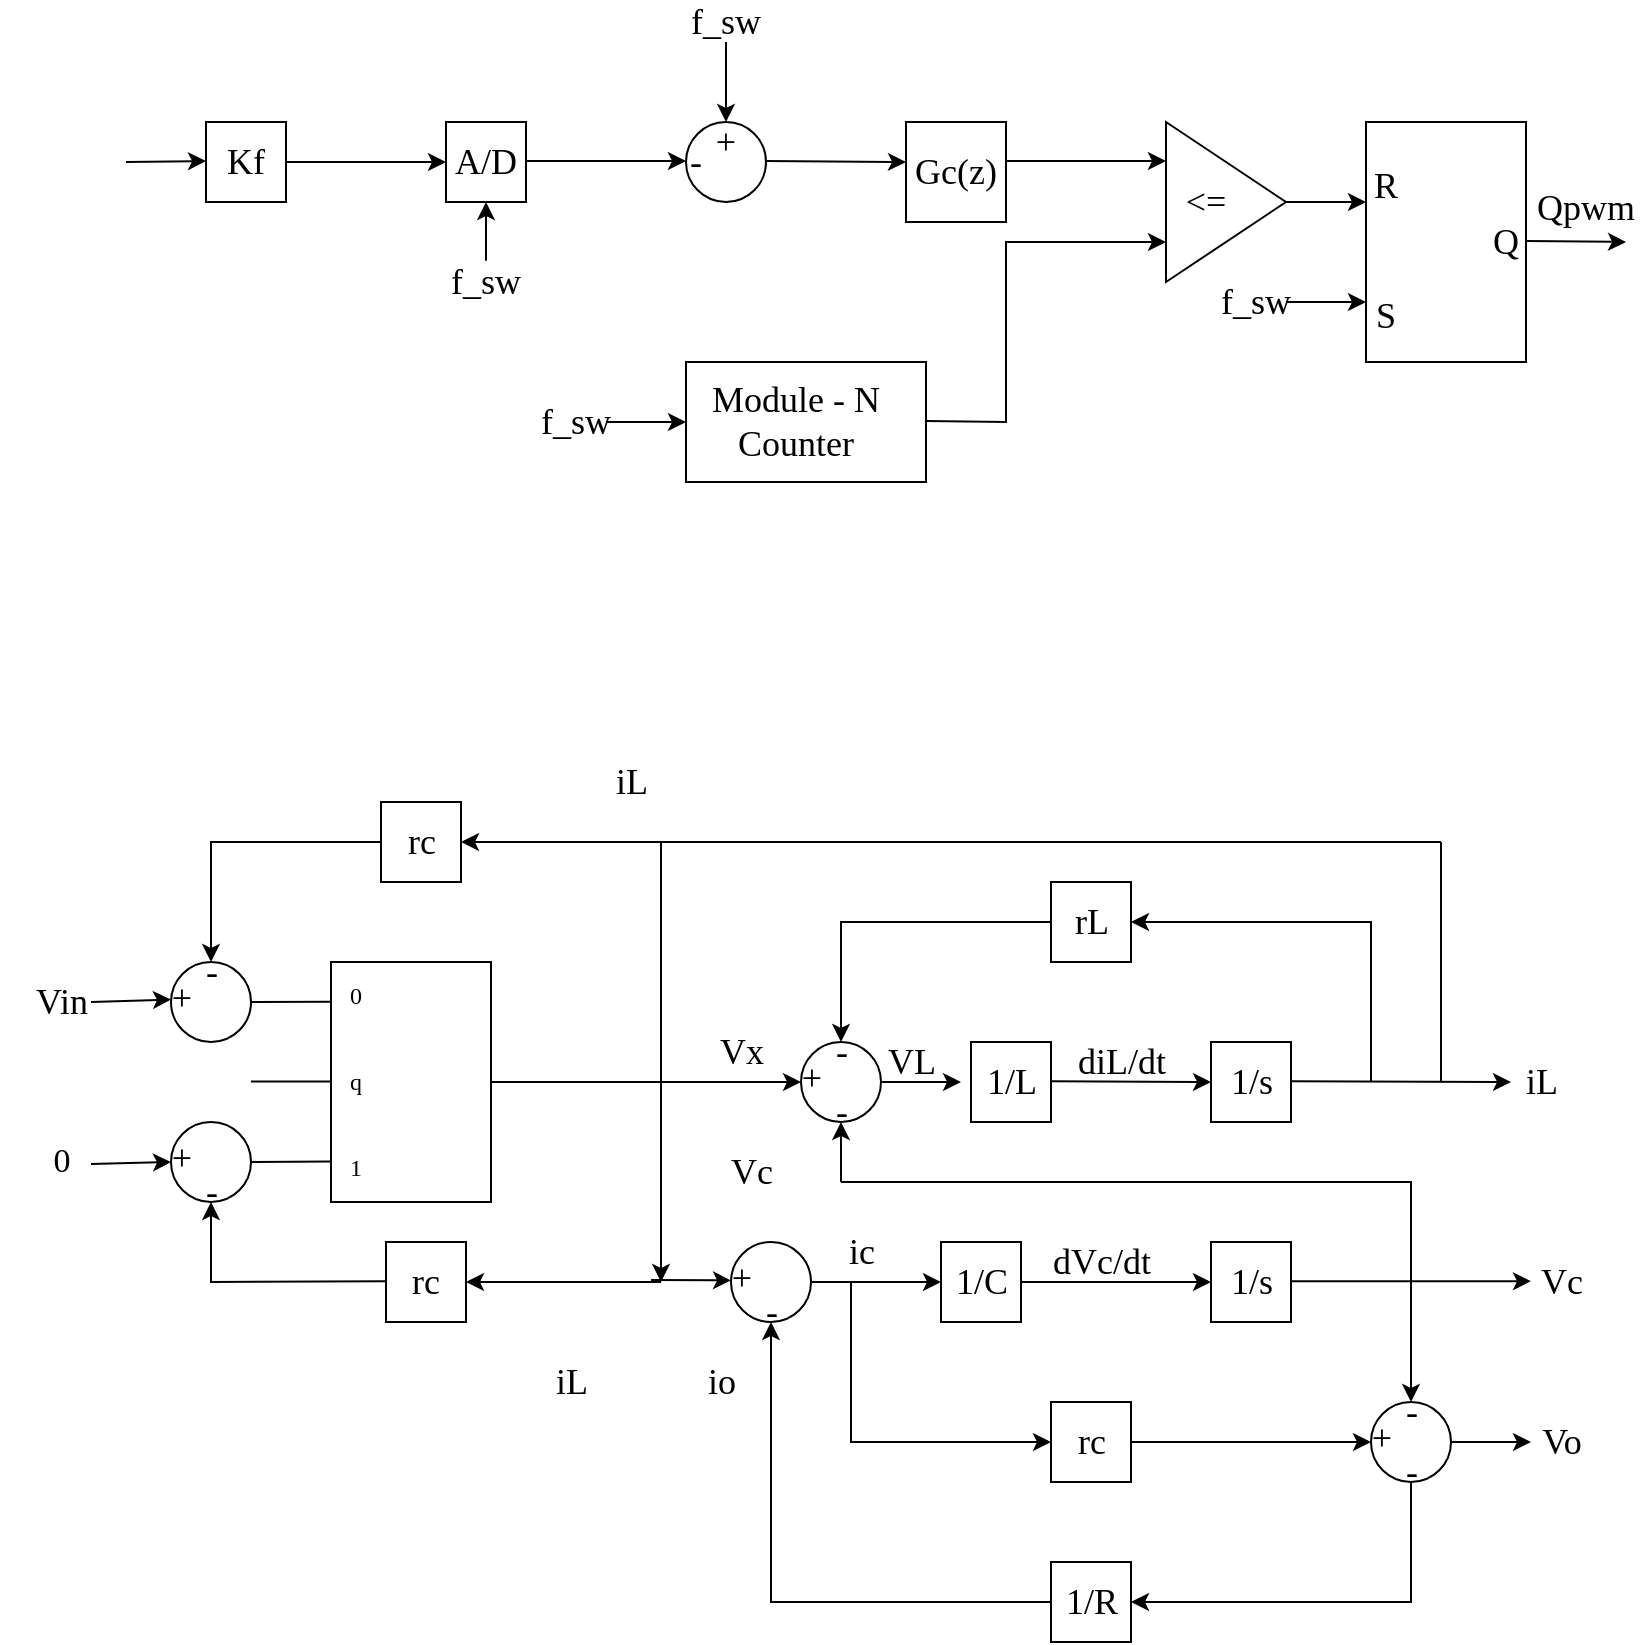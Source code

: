 <mxfile version="26.2.14">
  <diagram name="Page-1" id="nNxD41cg3S9l1fnH8BKE">
    <mxGraphModel dx="1492" dy="838" grid="1" gridSize="10" guides="1" tooltips="1" connect="1" arrows="1" fold="1" page="1" pageScale="1" pageWidth="850" pageHeight="1100" math="0" shadow="0">
      <root>
        <mxCell id="0" />
        <mxCell id="1" parent="0" />
        <mxCell id="vLn9evmz6AIpQRP5DCHK-1" value="" style="whiteSpace=wrap;html=1;aspect=fixed;fontFamily=palatino;fontSize=18;" vertex="1" parent="1">
          <mxGeometry x="115" y="80" width="40" height="40" as="geometry" />
        </mxCell>
        <mxCell id="vLn9evmz6AIpQRP5DCHK-2" value="" style="whiteSpace=wrap;html=1;aspect=fixed;fontFamily=palatino;fontSize=18;" vertex="1" parent="1">
          <mxGeometry x="235" y="80" width="40" height="40" as="geometry" />
        </mxCell>
        <mxCell id="vLn9evmz6AIpQRP5DCHK-3" value="" style="ellipse;whiteSpace=wrap;html=1;aspect=fixed;fontFamily=palatino;fontSize=18;" vertex="1" parent="1">
          <mxGeometry x="355" y="80" width="40" height="40" as="geometry" />
        </mxCell>
        <mxCell id="vLn9evmz6AIpQRP5DCHK-4" value="" style="whiteSpace=wrap;html=1;aspect=fixed;fontFamily=palatino;fontSize=18;" vertex="1" parent="1">
          <mxGeometry x="465" y="80" width="50" height="50" as="geometry" />
        </mxCell>
        <mxCell id="vLn9evmz6AIpQRP5DCHK-5" value="" style="triangle;whiteSpace=wrap;html=1;fontFamily=palatino;fontSize=18;" vertex="1" parent="1">
          <mxGeometry x="595" y="80" width="60" height="80" as="geometry" />
        </mxCell>
        <mxCell id="vLn9evmz6AIpQRP5DCHK-7" value="" style="rounded=0;whiteSpace=wrap;html=1;fontFamily=palatino;fontSize=18;" vertex="1" parent="1">
          <mxGeometry x="695" y="80" width="80" height="120" as="geometry" />
        </mxCell>
        <mxCell id="vLn9evmz6AIpQRP5DCHK-8" value="" style="rounded=0;whiteSpace=wrap;html=1;fontFamily=palatino;fontSize=18;" vertex="1" parent="1">
          <mxGeometry x="355" y="200" width="120" height="60" as="geometry" />
        </mxCell>
        <mxCell id="vLn9evmz6AIpQRP5DCHK-9" value="" style="endArrow=classic;html=1;rounded=0;entryX=0;entryY=0.5;entryDx=0;entryDy=0;fontFamily=palatino;fontSize=18;" edge="1" parent="1" target="vLn9evmz6AIpQRP5DCHK-2">
          <mxGeometry width="50" height="50" relative="1" as="geometry">
            <mxPoint x="155" y="100" as="sourcePoint" />
            <mxPoint x="205" y="50" as="targetPoint" />
          </mxGeometry>
        </mxCell>
        <mxCell id="vLn9evmz6AIpQRP5DCHK-10" value="" style="endArrow=classic;html=1;rounded=0;entryX=0;entryY=0.5;entryDx=0;entryDy=0;fontFamily=palatino;fontSize=18;" edge="1" parent="1">
          <mxGeometry width="50" height="50" relative="1" as="geometry">
            <mxPoint x="275" y="99.5" as="sourcePoint" />
            <mxPoint x="355" y="99.5" as="targetPoint" />
          </mxGeometry>
        </mxCell>
        <mxCell id="vLn9evmz6AIpQRP5DCHK-11" value="" style="endArrow=classic;html=1;rounded=0;fontFamily=palatino;fontSize=18;" edge="1" parent="1">
          <mxGeometry width="50" height="50" relative="1" as="geometry">
            <mxPoint x="395" y="99.5" as="sourcePoint" />
            <mxPoint x="465" y="100" as="targetPoint" />
          </mxGeometry>
        </mxCell>
        <mxCell id="vLn9evmz6AIpQRP5DCHK-12" value="" style="endArrow=classic;html=1;rounded=0;entryX=0;entryY=0.5;entryDx=0;entryDy=0;fontFamily=palatino;fontSize=18;" edge="1" parent="1">
          <mxGeometry width="50" height="50" relative="1" as="geometry">
            <mxPoint x="515" y="99.5" as="sourcePoint" />
            <mxPoint x="595" y="99.5" as="targetPoint" />
          </mxGeometry>
        </mxCell>
        <mxCell id="vLn9evmz6AIpQRP5DCHK-13" value="" style="endArrow=classic;html=1;rounded=0;fontFamily=palatino;fontSize=18;" edge="1" parent="1">
          <mxGeometry width="50" height="50" relative="1" as="geometry">
            <mxPoint x="655" y="120" as="sourcePoint" />
            <mxPoint x="695" y="120" as="targetPoint" />
          </mxGeometry>
        </mxCell>
        <mxCell id="vLn9evmz6AIpQRP5DCHK-14" value="" style="endArrow=classic;html=1;rounded=0;entryX=0;entryY=0.75;entryDx=0;entryDy=0;fontFamily=palatino;fontSize=18;" edge="1" parent="1" target="vLn9evmz6AIpQRP5DCHK-5">
          <mxGeometry width="50" height="50" relative="1" as="geometry">
            <mxPoint x="475" y="229.5" as="sourcePoint" />
            <mxPoint x="515" y="160" as="targetPoint" />
            <Array as="points">
              <mxPoint x="515" y="230" />
              <mxPoint x="515" y="140" />
            </Array>
          </mxGeometry>
        </mxCell>
        <mxCell id="vLn9evmz6AIpQRP5DCHK-15" value="" style="endArrow=classic;html=1;rounded=0;entryX=0;entryY=0.5;entryDx=0;entryDy=0;fontFamily=palatino;fontSize=18;" edge="1" parent="1">
          <mxGeometry width="50" height="50" relative="1" as="geometry">
            <mxPoint x="75" y="100" as="sourcePoint" />
            <mxPoint x="115" y="99.5" as="targetPoint" />
          </mxGeometry>
        </mxCell>
        <mxCell id="vLn9evmz6AIpQRP5DCHK-16" value="" style="endArrow=classic;html=1;rounded=0;entryX=0;entryY=0.5;entryDx=0;entryDy=0;fontFamily=palatino;fontSize=18;" edge="1" parent="1">
          <mxGeometry width="50" height="50" relative="1" as="geometry">
            <mxPoint x="655" y="170" as="sourcePoint" />
            <mxPoint x="695" y="170" as="targetPoint" />
          </mxGeometry>
        </mxCell>
        <mxCell id="vLn9evmz6AIpQRP5DCHK-17" value="" style="endArrow=classic;html=1;rounded=0;fontFamily=palatino;fontSize=18;" edge="1" parent="1">
          <mxGeometry width="50" height="50" relative="1" as="geometry">
            <mxPoint x="775" y="139.5" as="sourcePoint" />
            <mxPoint x="825" y="140" as="targetPoint" />
          </mxGeometry>
        </mxCell>
        <mxCell id="vLn9evmz6AIpQRP5DCHK-18" value="" style="endArrow=classic;html=1;rounded=0;entryX=0.5;entryY=0;entryDx=0;entryDy=0;fontFamily=palatino;fontSize=18;" edge="1" parent="1" target="vLn9evmz6AIpQRP5DCHK-3">
          <mxGeometry width="50" height="50" relative="1" as="geometry">
            <mxPoint x="375" y="40" as="sourcePoint" />
            <mxPoint x="385" y="40" as="targetPoint" />
          </mxGeometry>
        </mxCell>
        <mxCell id="vLn9evmz6AIpQRP5DCHK-19" value="Kf" style="text;strokeColor=none;align=center;fillColor=none;html=1;verticalAlign=middle;whiteSpace=wrap;rounded=0;fontFamily=palatino;fontSize=18;" vertex="1" parent="1">
          <mxGeometry x="120" y="90" width="30" height="20" as="geometry" />
        </mxCell>
        <mxCell id="vLn9evmz6AIpQRP5DCHK-21" value="A/D" style="text;strokeColor=none;align=center;fillColor=none;html=1;verticalAlign=middle;whiteSpace=wrap;rounded=0;fontFamily=palatino;fontSize=18;" vertex="1" parent="1">
          <mxGeometry x="240" y="90" width="30" height="20" as="geometry" />
        </mxCell>
        <mxCell id="vLn9evmz6AIpQRP5DCHK-22" value="+" style="text;strokeColor=none;align=center;fillColor=none;html=1;verticalAlign=middle;whiteSpace=wrap;rounded=0;fontSize=18;fontFamily=palatino;" vertex="1" parent="1">
          <mxGeometry x="365" y="85" width="20" height="10" as="geometry" />
        </mxCell>
        <mxCell id="vLn9evmz6AIpQRP5DCHK-24" value="-" style="text;strokeColor=none;align=center;fillColor=none;html=1;verticalAlign=middle;whiteSpace=wrap;rounded=0;fontSize=18;fontFamily=palatino;" vertex="1" parent="1">
          <mxGeometry x="355" y="100" width="10" as="geometry" />
        </mxCell>
        <mxCell id="vLn9evmz6AIpQRP5DCHK-27" value="Gc(z)" style="text;strokeColor=none;align=center;fillColor=none;html=1;verticalAlign=middle;whiteSpace=wrap;rounded=0;fontFamily=palatino;fontSize=18;" vertex="1" parent="1">
          <mxGeometry x="470" y="90" width="40" height="30" as="geometry" />
        </mxCell>
        <mxCell id="vLn9evmz6AIpQRP5DCHK-28" value="&amp;lt;=" style="text;strokeColor=none;align=center;fillColor=none;html=1;verticalAlign=middle;whiteSpace=wrap;rounded=0;fontFamily=palatino;fontSize=18;" vertex="1" parent="1">
          <mxGeometry x="605" y="110" width="20" height="20" as="geometry" />
        </mxCell>
        <mxCell id="vLn9evmz6AIpQRP5DCHK-29" value="R&lt;div&gt;&lt;br&gt;&lt;/div&gt;&lt;div&gt;&lt;br&gt;&lt;/div&gt;&lt;div&gt;S&lt;/div&gt;" style="text;strokeColor=none;align=center;fillColor=none;html=1;verticalAlign=middle;whiteSpace=wrap;rounded=0;fontFamily=palatino;fontSize=18;" vertex="1" parent="1">
          <mxGeometry x="675" y="130" width="60" height="30" as="geometry" />
        </mxCell>
        <mxCell id="vLn9evmz6AIpQRP5DCHK-30" value="Q" style="text;strokeColor=none;align=center;fillColor=none;html=1;verticalAlign=middle;whiteSpace=wrap;rounded=0;fontFamily=palatino;fontSize=18;" vertex="1" parent="1">
          <mxGeometry x="755" y="130" width="20" height="20" as="geometry" />
        </mxCell>
        <mxCell id="vLn9evmz6AIpQRP5DCHK-31" value="Qpwm" style="text;strokeColor=none;align=center;fillColor=none;html=1;verticalAlign=middle;whiteSpace=wrap;rounded=0;fontFamily=palatino;fontSize=18;" vertex="1" parent="1">
          <mxGeometry x="785" y="110" width="40" height="25" as="geometry" />
        </mxCell>
        <mxCell id="vLn9evmz6AIpQRP5DCHK-32" value="f_sw" style="text;strokeColor=none;align=center;fillColor=none;html=1;verticalAlign=middle;whiteSpace=wrap;rounded=0;fontFamily=palatino;fontSize=18;" vertex="1" parent="1">
          <mxGeometry x="625" y="160" width="30" height="20" as="geometry" />
        </mxCell>
        <mxCell id="vLn9evmz6AIpQRP5DCHK-33" value="" style="endArrow=classic;html=1;rounded=0;entryX=0;entryY=0.5;entryDx=0;entryDy=0;fontFamily=palatino;fontSize=18;" edge="1" parent="1">
          <mxGeometry width="50" height="50" relative="1" as="geometry">
            <mxPoint x="315" y="230" as="sourcePoint" />
            <mxPoint x="355" y="230" as="targetPoint" />
          </mxGeometry>
        </mxCell>
        <mxCell id="vLn9evmz6AIpQRP5DCHK-34" value="f_sw" style="text;strokeColor=none;align=center;fillColor=none;html=1;verticalAlign=middle;whiteSpace=wrap;rounded=0;fontFamily=palatino;fontSize=18;" vertex="1" parent="1">
          <mxGeometry x="285" y="220" width="30" height="20" as="geometry" />
        </mxCell>
        <mxCell id="vLn9evmz6AIpQRP5DCHK-36" value="f_sw" style="text;strokeColor=none;align=center;fillColor=none;html=1;verticalAlign=middle;whiteSpace=wrap;rounded=0;fontFamily=palatino;fontSize=18;" vertex="1" parent="1">
          <mxGeometry x="240" y="150" width="30" height="20" as="geometry" />
        </mxCell>
        <mxCell id="vLn9evmz6AIpQRP5DCHK-39" value="" style="endArrow=classic;html=1;rounded=0;entryX=0.5;entryY=1;entryDx=0;entryDy=0;fontFamily=palatino;fontSize=18;" edge="1" parent="1" target="vLn9evmz6AIpQRP5DCHK-2">
          <mxGeometry width="50" height="50" relative="1" as="geometry">
            <mxPoint x="255" y="149.35" as="sourcePoint" />
            <mxPoint x="295" y="149.35" as="targetPoint" />
          </mxGeometry>
        </mxCell>
        <mxCell id="vLn9evmz6AIpQRP5DCHK-40" value="f_sw" style="text;strokeColor=none;align=center;fillColor=none;html=1;verticalAlign=middle;whiteSpace=wrap;rounded=0;fontFamily=palatino;fontSize=18;" vertex="1" parent="1">
          <mxGeometry x="360" y="20" width="30" height="20" as="geometry" />
        </mxCell>
        <mxCell id="vLn9evmz6AIpQRP5DCHK-41" value="Module - N&lt;div&gt;Counter&lt;/div&gt;" style="text;strokeColor=none;align=center;fillColor=none;html=1;verticalAlign=middle;whiteSpace=wrap;rounded=0;fontFamily=palatino;fontSize=18;" vertex="1" parent="1">
          <mxGeometry x="365" y="215" width="90" height="30" as="geometry" />
        </mxCell>
        <mxCell id="vLn9evmz6AIpQRP5DCHK-43" value="" style="whiteSpace=wrap;html=1;aspect=fixed;fontFamily=palatino;fontSize=18;" vertex="1" parent="1">
          <mxGeometry x="497.5" y="540" width="40" height="40" as="geometry" />
        </mxCell>
        <mxCell id="vLn9evmz6AIpQRP5DCHK-44" value="" style="whiteSpace=wrap;html=1;aspect=fixed;fontFamily=palatino;fontSize=18;" vertex="1" parent="1">
          <mxGeometry x="617.5" y="540" width="40" height="40" as="geometry" />
        </mxCell>
        <mxCell id="vLn9evmz6AIpQRP5DCHK-45" value="" style="whiteSpace=wrap;html=1;aspect=fixed;fontFamily=palatino;fontSize=18;" vertex="1" parent="1">
          <mxGeometry x="537.5" y="460" width="40" height="40" as="geometry" />
        </mxCell>
        <mxCell id="vLn9evmz6AIpQRP5DCHK-46" value="" style="endArrow=classic;html=1;rounded=0;entryX=0;entryY=0.5;entryDx=0;entryDy=0;fontFamily=palatino;fontSize=18;" edge="1" parent="1" target="vLn9evmz6AIpQRP5DCHK-44">
          <mxGeometry width="50" height="50" relative="1" as="geometry">
            <mxPoint x="537.5" y="559.58" as="sourcePoint" />
            <mxPoint x="577.5" y="559.58" as="targetPoint" />
          </mxGeometry>
        </mxCell>
        <mxCell id="vLn9evmz6AIpQRP5DCHK-47" value="" style="endArrow=classic;html=1;rounded=0;entryX=0;entryY=0.5;entryDx=0;entryDy=0;fontFamily=palatino;fontSize=18;" edge="1" parent="1" target="vLn9evmz6AIpQRP5DCHK-66">
          <mxGeometry width="50" height="50" relative="1" as="geometry">
            <mxPoint x="657.5" y="559.58" as="sourcePoint" />
            <mxPoint x="737.5" y="560" as="targetPoint" />
          </mxGeometry>
        </mxCell>
        <mxCell id="vLn9evmz6AIpQRP5DCHK-48" value="" style="endArrow=classic;html=1;rounded=0;fontFamily=palatino;fontSize=18;entryX=1;entryY=0.5;entryDx=0;entryDy=0;" edge="1" parent="1" target="vLn9evmz6AIpQRP5DCHK-45">
          <mxGeometry width="50" height="50" relative="1" as="geometry">
            <mxPoint x="697.5" y="560" as="sourcePoint" />
            <mxPoint x="697.5" y="440" as="targetPoint" />
            <Array as="points">
              <mxPoint x="697.5" y="480" />
            </Array>
          </mxGeometry>
        </mxCell>
        <mxCell id="vLn9evmz6AIpQRP5DCHK-49" value="" style="ellipse;whiteSpace=wrap;html=1;aspect=fixed;fontFamily=palatino;fontSize=18;" vertex="1" parent="1">
          <mxGeometry x="412.5" y="540" width="40" height="40" as="geometry" />
        </mxCell>
        <mxCell id="vLn9evmz6AIpQRP5DCHK-50" value="-" style="text;strokeColor=none;align=center;fillColor=none;html=1;verticalAlign=middle;whiteSpace=wrap;rounded=0;fontSize=18;fontFamily=palatino;" vertex="1" parent="1">
          <mxGeometry x="422.5" y="540" width="20" height="10" as="geometry" />
        </mxCell>
        <mxCell id="vLn9evmz6AIpQRP5DCHK-52" value="-" style="text;strokeColor=none;align=center;fillColor=none;html=1;verticalAlign=middle;whiteSpace=wrap;rounded=0;fontSize=18;fontFamily=palatino;" vertex="1" parent="1">
          <mxGeometry x="422.5" y="570" width="20" height="10" as="geometry" />
        </mxCell>
        <mxCell id="vLn9evmz6AIpQRP5DCHK-53" value="+" style="text;strokeColor=none;align=center;fillColor=none;html=1;verticalAlign=middle;whiteSpace=wrap;rounded=0;fontSize=18;fontFamily=palatino;" vertex="1" parent="1">
          <mxGeometry x="412.5" y="555" width="10" height="5" as="geometry" />
        </mxCell>
        <mxCell id="vLn9evmz6AIpQRP5DCHK-54" value="" style="endArrow=classic;html=1;rounded=0;fontFamily=palatino;fontSize=18;" edge="1" parent="1">
          <mxGeometry width="50" height="50" relative="1" as="geometry">
            <mxPoint x="452.5" y="560.0" as="sourcePoint" />
            <mxPoint x="492.5" y="560" as="targetPoint" />
          </mxGeometry>
        </mxCell>
        <mxCell id="vLn9evmz6AIpQRP5DCHK-55" value="" style="endArrow=classic;html=1;rounded=0;fontFamily=palatino;fontSize=18;entryX=0.5;entryY=0;entryDx=0;entryDy=0;exitX=0;exitY=0.5;exitDx=0;exitDy=0;" edge="1" parent="1" source="vLn9evmz6AIpQRP5DCHK-45" target="vLn9evmz6AIpQRP5DCHK-50">
          <mxGeometry width="50" height="50" relative="1" as="geometry">
            <mxPoint x="557.5" y="660" as="sourcePoint" />
            <mxPoint x="437.5" y="540" as="targetPoint" />
            <Array as="points">
              <mxPoint x="432.5" y="480" />
              <mxPoint x="432.5" y="510" />
            </Array>
          </mxGeometry>
        </mxCell>
        <mxCell id="vLn9evmz6AIpQRP5DCHK-56" value="" style="endArrow=classic;html=1;rounded=0;fontFamily=palatino;fontSize=18;exitX=1;exitY=0.5;exitDx=0;exitDy=0;" edge="1" parent="1" source="vLn9evmz6AIpQRP5DCHK-108">
          <mxGeometry width="50" height="50" relative="1" as="geometry">
            <mxPoint x="292.5" y="560" as="sourcePoint" />
            <mxPoint x="412.5" y="560" as="targetPoint" />
          </mxGeometry>
        </mxCell>
        <mxCell id="vLn9evmz6AIpQRP5DCHK-57" value="" style="endArrow=classic;html=1;rounded=0;fontFamily=palatino;fontSize=18;entryX=0.5;entryY=1;entryDx=0;entryDy=0;" edge="1" parent="1" target="vLn9evmz6AIpQRP5DCHK-52">
          <mxGeometry width="50" height="50" relative="1" as="geometry">
            <mxPoint x="432.5" y="610" as="sourcePoint" />
            <mxPoint x="512.5" y="580" as="targetPoint" />
          </mxGeometry>
        </mxCell>
        <mxCell id="vLn9evmz6AIpQRP5DCHK-58" value="rL" style="text;strokeColor=none;align=center;fillColor=none;html=1;verticalAlign=middle;whiteSpace=wrap;rounded=0;fontFamily=palatino;fontSize=18;" vertex="1" parent="1">
          <mxGeometry x="542.5" y="470" width="30" height="20" as="geometry" />
        </mxCell>
        <mxCell id="vLn9evmz6AIpQRP5DCHK-59" value="1/L" style="text;strokeColor=none;align=center;fillColor=none;html=1;verticalAlign=middle;whiteSpace=wrap;rounded=0;fontFamily=palatino;fontSize=18;" vertex="1" parent="1">
          <mxGeometry x="502.5" y="550" width="30" height="20" as="geometry" />
        </mxCell>
        <mxCell id="vLn9evmz6AIpQRP5DCHK-60" value="1/s" style="text;strokeColor=none;align=center;fillColor=none;html=1;verticalAlign=middle;whiteSpace=wrap;rounded=0;fontFamily=palatino;fontSize=18;" vertex="1" parent="1">
          <mxGeometry x="627.5" y="550" width="20" height="20" as="geometry" />
        </mxCell>
        <mxCell id="vLn9evmz6AIpQRP5DCHK-61" value="Vx" style="text;strokeColor=none;align=center;fillColor=none;html=1;verticalAlign=middle;whiteSpace=wrap;rounded=0;fontFamily=palatino;fontSize=18;" vertex="1" parent="1">
          <mxGeometry x="367.5" y="535" width="30" height="20" as="geometry" />
        </mxCell>
        <mxCell id="vLn9evmz6AIpQRP5DCHK-63" value="Vc" style="text;strokeColor=none;align=center;fillColor=none;html=1;verticalAlign=middle;whiteSpace=wrap;rounded=0;fontFamily=palatino;fontSize=18;" vertex="1" parent="1">
          <mxGeometry x="372.5" y="595" width="30" height="20" as="geometry" />
        </mxCell>
        <mxCell id="vLn9evmz6AIpQRP5DCHK-64" value="VL" style="text;strokeColor=none;align=center;fillColor=none;html=1;verticalAlign=middle;whiteSpace=wrap;rounded=0;fontFamily=palatino;fontSize=18;" vertex="1" parent="1">
          <mxGeometry x="452.5" y="540" width="30" height="20" as="geometry" />
        </mxCell>
        <mxCell id="vLn9evmz6AIpQRP5DCHK-65" value="diL/dt" style="text;strokeColor=none;align=center;fillColor=none;html=1;verticalAlign=middle;whiteSpace=wrap;rounded=0;fontFamily=palatino;fontSize=18;" vertex="1" parent="1">
          <mxGeometry x="557.5" y="540" width="30" height="20" as="geometry" />
        </mxCell>
        <mxCell id="vLn9evmz6AIpQRP5DCHK-66" value="iL" style="text;strokeColor=none;align=center;fillColor=none;html=1;verticalAlign=middle;whiteSpace=wrap;rounded=0;fontFamily=palatino;fontSize=18;" vertex="1" parent="1">
          <mxGeometry x="767.5" y="550" width="30" height="20" as="geometry" />
        </mxCell>
        <mxCell id="vLn9evmz6AIpQRP5DCHK-71" value="" style="whiteSpace=wrap;html=1;aspect=fixed;fontFamily=palatino;fontSize=18;" vertex="1" parent="1">
          <mxGeometry x="617.5" y="640" width="40" height="40" as="geometry" />
        </mxCell>
        <mxCell id="vLn9evmz6AIpQRP5DCHK-72" value="1/s" style="text;strokeColor=none;align=center;fillColor=none;html=1;verticalAlign=middle;whiteSpace=wrap;rounded=0;fontFamily=palatino;fontSize=18;" vertex="1" parent="1">
          <mxGeometry x="627.5" y="650" width="20" height="20" as="geometry" />
        </mxCell>
        <mxCell id="vLn9evmz6AIpQRP5DCHK-73" value="" style="whiteSpace=wrap;html=1;aspect=fixed;fontFamily=palatino;fontSize=18;" vertex="1" parent="1">
          <mxGeometry x="482.5" y="640" width="40" height="40" as="geometry" />
        </mxCell>
        <mxCell id="vLn9evmz6AIpQRP5DCHK-74" value="1/C" style="text;strokeColor=none;align=center;fillColor=none;html=1;verticalAlign=middle;whiteSpace=wrap;rounded=0;fontFamily=palatino;fontSize=18;" vertex="1" parent="1">
          <mxGeometry x="492.5" y="650" width="20" height="20" as="geometry" />
        </mxCell>
        <mxCell id="vLn9evmz6AIpQRP5DCHK-75" value="" style="whiteSpace=wrap;html=1;aspect=fixed;fontFamily=palatino;fontSize=18;" vertex="1" parent="1">
          <mxGeometry x="537.5" y="720" width="40" height="40" as="geometry" />
        </mxCell>
        <mxCell id="vLn9evmz6AIpQRP5DCHK-76" value="rc" style="text;strokeColor=none;align=center;fillColor=none;html=1;verticalAlign=middle;whiteSpace=wrap;rounded=0;fontFamily=palatino;fontSize=18;" vertex="1" parent="1">
          <mxGeometry x="542.5" y="730" width="30" height="20" as="geometry" />
        </mxCell>
        <mxCell id="vLn9evmz6AIpQRP5DCHK-81" value="" style="ellipse;whiteSpace=wrap;html=1;aspect=fixed;fontFamily=palatino;fontSize=18;" vertex="1" parent="1">
          <mxGeometry x="697.5" y="720" width="40" height="40" as="geometry" />
        </mxCell>
        <mxCell id="vLn9evmz6AIpQRP5DCHK-82" value="-" style="text;strokeColor=none;align=center;fillColor=none;html=1;verticalAlign=middle;whiteSpace=wrap;rounded=0;fontSize=18;fontFamily=palatino;" vertex="1" parent="1">
          <mxGeometry x="707.5" y="720" width="20" height="10" as="geometry" />
        </mxCell>
        <mxCell id="vLn9evmz6AIpQRP5DCHK-83" value="-" style="text;strokeColor=none;align=center;fillColor=none;html=1;verticalAlign=middle;whiteSpace=wrap;rounded=0;fontSize=18;fontFamily=palatino;" vertex="1" parent="1">
          <mxGeometry x="707.5" y="750" width="20" height="10" as="geometry" />
        </mxCell>
        <mxCell id="vLn9evmz6AIpQRP5DCHK-84" value="+" style="text;strokeColor=none;align=center;fillColor=none;html=1;verticalAlign=middle;whiteSpace=wrap;rounded=0;fontSize=18;fontFamily=palatino;" vertex="1" parent="1">
          <mxGeometry x="697.5" y="735" width="10" height="5" as="geometry" />
        </mxCell>
        <mxCell id="vLn9evmz6AIpQRP5DCHK-85" value="" style="whiteSpace=wrap;html=1;aspect=fixed;fontFamily=palatino;fontSize=18;" vertex="1" parent="1">
          <mxGeometry x="537.5" y="800" width="40" height="40" as="geometry" />
        </mxCell>
        <mxCell id="vLn9evmz6AIpQRP5DCHK-86" value="1/R" style="text;strokeColor=none;align=center;fillColor=none;html=1;verticalAlign=middle;whiteSpace=wrap;rounded=0;fontFamily=palatino;fontSize=18;" vertex="1" parent="1">
          <mxGeometry x="547.5" y="810" width="20" height="20" as="geometry" />
        </mxCell>
        <mxCell id="vLn9evmz6AIpQRP5DCHK-87" value="" style="ellipse;whiteSpace=wrap;html=1;aspect=fixed;fontFamily=palatino;fontSize=18;" vertex="1" parent="1">
          <mxGeometry x="377.5" y="640" width="40" height="40" as="geometry" />
        </mxCell>
        <mxCell id="vLn9evmz6AIpQRP5DCHK-89" value="-" style="text;strokeColor=none;align=center;fillColor=none;html=1;verticalAlign=middle;whiteSpace=wrap;rounded=0;fontSize=18;fontFamily=palatino;" vertex="1" parent="1">
          <mxGeometry x="387.5" y="670" width="20" height="10" as="geometry" />
        </mxCell>
        <mxCell id="vLn9evmz6AIpQRP5DCHK-90" value="+" style="text;strokeColor=none;align=center;fillColor=none;html=1;verticalAlign=middle;whiteSpace=wrap;rounded=0;fontSize=18;fontFamily=palatino;" vertex="1" parent="1">
          <mxGeometry x="377.5" y="655" width="10" height="5" as="geometry" />
        </mxCell>
        <mxCell id="vLn9evmz6AIpQRP5DCHK-91" value="" style="endArrow=classic;html=1;rounded=0;fontFamily=palatino;fontSize=18;entryX=0;entryY=0.5;entryDx=0;entryDy=0;" edge="1" parent="1" target="vLn9evmz6AIpQRP5DCHK-73">
          <mxGeometry width="50" height="50" relative="1" as="geometry">
            <mxPoint x="417.5" y="660.0" as="sourcePoint" />
            <mxPoint x="457.5" y="660" as="targetPoint" />
          </mxGeometry>
        </mxCell>
        <mxCell id="vLn9evmz6AIpQRP5DCHK-92" value="" style="endArrow=classic;html=1;rounded=0;fontFamily=palatino;fontSize=18;entryX=0;entryY=0.5;entryDx=0;entryDy=0;exitX=1;exitY=0.5;exitDx=0;exitDy=0;" edge="1" parent="1" source="vLn9evmz6AIpQRP5DCHK-73" target="vLn9evmz6AIpQRP5DCHK-71">
          <mxGeometry width="50" height="50" relative="1" as="geometry">
            <mxPoint x="527.5" y="660" as="sourcePoint" />
            <mxPoint x="537.5" y="660" as="targetPoint" />
          </mxGeometry>
        </mxCell>
        <mxCell id="vLn9evmz6AIpQRP5DCHK-93" value="" style="endArrow=classic;html=1;rounded=0;fontFamily=palatino;fontSize=18;entryX=0;entryY=0.5;entryDx=0;entryDy=0;" edge="1" parent="1">
          <mxGeometry width="50" height="50" relative="1" as="geometry">
            <mxPoint x="657.5" y="659.6" as="sourcePoint" />
            <mxPoint x="777.5" y="659.6" as="targetPoint" />
          </mxGeometry>
        </mxCell>
        <mxCell id="vLn9evmz6AIpQRP5DCHK-94" value="" style="endArrow=classic;html=1;rounded=0;fontFamily=palatino;fontSize=18;entryX=0.5;entryY=0;entryDx=0;entryDy=0;" edge="1" parent="1" target="vLn9evmz6AIpQRP5DCHK-82">
          <mxGeometry width="50" height="50" relative="1" as="geometry">
            <mxPoint x="717.5" y="660" as="sourcePoint" />
            <mxPoint x="637.5" y="680" as="targetPoint" />
          </mxGeometry>
        </mxCell>
        <mxCell id="vLn9evmz6AIpQRP5DCHK-95" value="" style="endArrow=classic;html=1;rounded=0;fontFamily=palatino;fontSize=18;entryX=0;entryY=0.5;entryDx=0;entryDy=0;" edge="1" parent="1">
          <mxGeometry width="50" height="50" relative="1" as="geometry">
            <mxPoint x="577.5" y="740.0" as="sourcePoint" />
            <mxPoint x="697.5" y="740" as="targetPoint" />
          </mxGeometry>
        </mxCell>
        <mxCell id="vLn9evmz6AIpQRP5DCHK-96" value="" style="endArrow=classic;html=1;rounded=0;fontFamily=palatino;fontSize=18;entryX=1;entryY=0.5;entryDx=0;entryDy=0;exitX=0.5;exitY=1;exitDx=0;exitDy=0;" edge="1" parent="1" source="vLn9evmz6AIpQRP5DCHK-83" target="vLn9evmz6AIpQRP5DCHK-85">
          <mxGeometry width="50" height="50" relative="1" as="geometry">
            <mxPoint x="517.5" y="680.0" as="sourcePoint" />
            <mxPoint x="637.5" y="680" as="targetPoint" />
            <Array as="points">
              <mxPoint x="717.5" y="820" />
            </Array>
          </mxGeometry>
        </mxCell>
        <mxCell id="vLn9evmz6AIpQRP5DCHK-97" value="" style="endArrow=classic;html=1;rounded=0;fontFamily=palatino;fontSize=18;entryX=0.5;entryY=1;entryDx=0;entryDy=0;exitX=0;exitY=0.5;exitDx=0;exitDy=0;" edge="1" parent="1" source="vLn9evmz6AIpQRP5DCHK-85" target="vLn9evmz6AIpQRP5DCHK-89">
          <mxGeometry width="50" height="50" relative="1" as="geometry">
            <mxPoint x="512.5" y="770" as="sourcePoint" />
            <mxPoint x="372.5" y="830" as="targetPoint" />
            <Array as="points">
              <mxPoint x="457.5" y="820" />
              <mxPoint x="397.5" y="820" />
            </Array>
          </mxGeometry>
        </mxCell>
        <mxCell id="vLn9evmz6AIpQRP5DCHK-98" value="" style="endArrow=classic;html=1;rounded=0;fontFamily=palatino;fontSize=18;entryX=0;entryY=0.5;entryDx=0;entryDy=0;" edge="1" parent="1">
          <mxGeometry width="50" height="50" relative="1" as="geometry">
            <mxPoint x="437.5" y="660" as="sourcePoint" />
            <mxPoint x="537.5" y="740" as="targetPoint" />
            <Array as="points">
              <mxPoint x="437.5" y="740" />
            </Array>
          </mxGeometry>
        </mxCell>
        <mxCell id="vLn9evmz6AIpQRP5DCHK-99" value="" style="endArrow=classic;html=1;rounded=0;fontFamily=palatino;fontSize=18;" edge="1" parent="1">
          <mxGeometry width="50" height="50" relative="1" as="geometry">
            <mxPoint x="737.5" y="740.0" as="sourcePoint" />
            <mxPoint x="777.5" y="740" as="targetPoint" />
          </mxGeometry>
        </mxCell>
        <mxCell id="vLn9evmz6AIpQRP5DCHK-100" value="" style="endArrow=classic;html=1;rounded=0;fontFamily=palatino;fontSize=18;" edge="1" parent="1">
          <mxGeometry width="50" height="50" relative="1" as="geometry">
            <mxPoint x="337.5" y="659" as="sourcePoint" />
            <mxPoint x="377.5" y="659.2" as="targetPoint" />
          </mxGeometry>
        </mxCell>
        <mxCell id="vLn9evmz6AIpQRP5DCHK-102" value="iL" style="text;strokeColor=none;align=center;fillColor=none;html=1;verticalAlign=middle;whiteSpace=wrap;rounded=0;fontFamily=palatino;fontSize=18;" vertex="1" parent="1">
          <mxGeometry x="282.5" y="700" width="30" height="20" as="geometry" />
        </mxCell>
        <mxCell id="vLn9evmz6AIpQRP5DCHK-103" value="Vc" style="text;strokeColor=none;align=center;fillColor=none;html=1;verticalAlign=middle;whiteSpace=wrap;rounded=0;fontFamily=palatino;fontSize=18;" vertex="1" parent="1">
          <mxGeometry x="777.5" y="650" width="30" height="20" as="geometry" />
        </mxCell>
        <mxCell id="vLn9evmz6AIpQRP5DCHK-104" value="Vo" style="text;strokeColor=none;align=center;fillColor=none;html=1;verticalAlign=middle;whiteSpace=wrap;rounded=0;fontFamily=palatino;fontSize=18;" vertex="1" parent="1">
          <mxGeometry x="777.5" y="730" width="30" height="20" as="geometry" />
        </mxCell>
        <mxCell id="vLn9evmz6AIpQRP5DCHK-105" value="io" style="text;strokeColor=none;align=center;fillColor=none;html=1;verticalAlign=middle;whiteSpace=wrap;rounded=0;fontFamily=palatino;fontSize=18;" vertex="1" parent="1">
          <mxGeometry x="357.5" y="700" width="30" height="20" as="geometry" />
        </mxCell>
        <mxCell id="vLn9evmz6AIpQRP5DCHK-106" value="ic" style="text;strokeColor=none;align=center;fillColor=none;html=1;verticalAlign=middle;whiteSpace=wrap;rounded=0;fontFamily=palatino;fontSize=18;" vertex="1" parent="1">
          <mxGeometry x="427.5" y="635" width="30" height="20" as="geometry" />
        </mxCell>
        <mxCell id="vLn9evmz6AIpQRP5DCHK-107" value="dVc/dt" style="text;strokeColor=none;align=center;fillColor=none;html=1;verticalAlign=middle;whiteSpace=wrap;rounded=0;fontFamily=palatino;fontSize=18;" vertex="1" parent="1">
          <mxGeometry x="547.5" y="640" width="30" height="20" as="geometry" />
        </mxCell>
        <mxCell id="vLn9evmz6AIpQRP5DCHK-108" value="" style="rounded=0;whiteSpace=wrap;html=1;fontFamily=palatino;" vertex="1" parent="1">
          <mxGeometry x="177.5" y="500" width="80" height="120" as="geometry" />
        </mxCell>
        <mxCell id="vLn9evmz6AIpQRP5DCHK-112" value="" style="ellipse;whiteSpace=wrap;html=1;aspect=fixed;fontFamily=palatino;fontSize=18;" vertex="1" parent="1">
          <mxGeometry x="97.5" y="500" width="40" height="40" as="geometry" />
        </mxCell>
        <mxCell id="vLn9evmz6AIpQRP5DCHK-113" value="-" style="text;strokeColor=none;align=center;fillColor=none;html=1;verticalAlign=middle;whiteSpace=wrap;rounded=0;fontSize=18;fontFamily=palatino;" vertex="1" parent="1">
          <mxGeometry x="107.5" y="500" width="20" height="10" as="geometry" />
        </mxCell>
        <mxCell id="vLn9evmz6AIpQRP5DCHK-114" value="+" style="text;strokeColor=none;align=center;fillColor=none;html=1;verticalAlign=middle;whiteSpace=wrap;rounded=0;fontSize=18;fontFamily=palatino;" vertex="1" parent="1">
          <mxGeometry x="97.5" y="515" width="10" height="5" as="geometry" />
        </mxCell>
        <mxCell id="vLn9evmz6AIpQRP5DCHK-121" value="" style="ellipse;whiteSpace=wrap;html=1;aspect=fixed;fontFamily=palatino;fontSize=18;" vertex="1" parent="1">
          <mxGeometry x="97.5" y="580" width="40" height="40" as="geometry" />
        </mxCell>
        <mxCell id="vLn9evmz6AIpQRP5DCHK-122" value="-" style="text;strokeColor=none;align=center;fillColor=none;html=1;verticalAlign=middle;whiteSpace=wrap;rounded=0;fontSize=18;fontFamily=palatino;" vertex="1" parent="1">
          <mxGeometry x="107.5" y="610" width="20" height="10" as="geometry" />
        </mxCell>
        <mxCell id="vLn9evmz6AIpQRP5DCHK-123" value="+" style="text;strokeColor=none;align=center;fillColor=none;html=1;verticalAlign=middle;whiteSpace=wrap;rounded=0;fontSize=18;fontFamily=palatino;" vertex="1" parent="1">
          <mxGeometry x="97.5" y="595" width="10" height="5" as="geometry" />
        </mxCell>
        <mxCell id="vLn9evmz6AIpQRP5DCHK-124" value="" style="endArrow=none;html=1;rounded=0;exitX=1;exitY=0.5;exitDx=0;exitDy=0;entryX=0.003;entryY=0.166;entryDx=0;entryDy=0;entryPerimeter=0;fontFamily=palatino;" edge="1" parent="1" source="vLn9evmz6AIpQRP5DCHK-112" target="vLn9evmz6AIpQRP5DCHK-108">
          <mxGeometry width="50" height="50" relative="1" as="geometry">
            <mxPoint x="157.5" y="590" as="sourcePoint" />
            <mxPoint x="207.5" y="540" as="targetPoint" />
          </mxGeometry>
        </mxCell>
        <mxCell id="vLn9evmz6AIpQRP5DCHK-125" value="" style="endArrow=none;html=1;rounded=0;exitX=1;exitY=0.5;exitDx=0;exitDy=0;entryX=-0.006;entryY=0.831;entryDx=0;entryDy=0;entryPerimeter=0;fontFamily=palatino;" edge="1" parent="1" target="vLn9evmz6AIpQRP5DCHK-108">
          <mxGeometry width="50" height="50" relative="1" as="geometry">
            <mxPoint x="137.5" y="600" as="sourcePoint" />
            <mxPoint x="177.5" y="601" as="targetPoint" />
          </mxGeometry>
        </mxCell>
        <mxCell id="vLn9evmz6AIpQRP5DCHK-126" value="" style="endArrow=none;html=1;rounded=0;exitX=1;exitY=0.5;exitDx=0;exitDy=0;entryX=0.003;entryY=0.166;entryDx=0;entryDy=0;entryPerimeter=0;fontFamily=palatino;" edge="1" parent="1">
          <mxGeometry width="50" height="50" relative="1" as="geometry">
            <mxPoint x="137.5" y="559.78" as="sourcePoint" />
            <mxPoint x="177.5" y="559.78" as="targetPoint" />
          </mxGeometry>
        </mxCell>
        <mxCell id="vLn9evmz6AIpQRP5DCHK-127" value="" style="whiteSpace=wrap;html=1;aspect=fixed;fontFamily=palatino;fontSize=18;" vertex="1" parent="1">
          <mxGeometry x="202.5" y="420" width="40" height="40" as="geometry" />
        </mxCell>
        <mxCell id="vLn9evmz6AIpQRP5DCHK-128" value="rc" style="text;strokeColor=none;align=center;fillColor=none;html=1;verticalAlign=middle;whiteSpace=wrap;rounded=0;fontFamily=palatino;fontSize=18;" vertex="1" parent="1">
          <mxGeometry x="207.5" y="430" width="30" height="20" as="geometry" />
        </mxCell>
        <mxCell id="vLn9evmz6AIpQRP5DCHK-137" value="iL" style="text;strokeColor=none;align=center;fillColor=none;html=1;verticalAlign=middle;whiteSpace=wrap;rounded=0;fontFamily=palatino;fontSize=18;" vertex="1" parent="1">
          <mxGeometry x="312.5" y="400" width="30" height="20" as="geometry" />
        </mxCell>
        <mxCell id="vLn9evmz6AIpQRP5DCHK-138" value="" style="whiteSpace=wrap;html=1;aspect=fixed;fontFamily=palatino;fontSize=18;" vertex="1" parent="1">
          <mxGeometry x="205" y="640" width="40" height="40" as="geometry" />
        </mxCell>
        <mxCell id="vLn9evmz6AIpQRP5DCHK-139" value="rc" style="text;strokeColor=none;align=center;fillColor=none;html=1;verticalAlign=middle;whiteSpace=wrap;rounded=0;fontFamily=palatino;fontSize=18;" vertex="1" parent="1">
          <mxGeometry x="210" y="650" width="30" height="20" as="geometry" />
        </mxCell>
        <mxCell id="vLn9evmz6AIpQRP5DCHK-140" value="" style="endArrow=classic;html=1;rounded=0;fontFamily=palatino;fontSize=18;entryX=1;entryY=0.5;entryDx=0;entryDy=0;" edge="1" parent="1" target="vLn9evmz6AIpQRP5DCHK-138">
          <mxGeometry width="50" height="50" relative="1" as="geometry">
            <mxPoint x="342.5" y="660" as="sourcePoint" />
            <mxPoint x="307.5" y="669.13" as="targetPoint" />
          </mxGeometry>
        </mxCell>
        <mxCell id="vLn9evmz6AIpQRP5DCHK-142" value="" style="endArrow=classic;html=1;rounded=0;fontFamily=palatino;fontSize=18;entryX=0.5;entryY=0;entryDx=0;entryDy=0;exitX=0;exitY=0.5;exitDx=0;exitDy=0;" edge="1" parent="1" source="vLn9evmz6AIpQRP5DCHK-127" target="vLn9evmz6AIpQRP5DCHK-113">
          <mxGeometry width="50" height="50" relative="1" as="geometry">
            <mxPoint x="202.5" y="459.63" as="sourcePoint" />
            <mxPoint x="147.5" y="459.63" as="targetPoint" />
            <Array as="points">
              <mxPoint x="162.5" y="440" />
              <mxPoint x="117.5" y="440" />
            </Array>
          </mxGeometry>
        </mxCell>
        <mxCell id="vLn9evmz6AIpQRP5DCHK-143" value="" style="endArrow=classic;html=1;rounded=0;fontFamily=palatino;fontSize=18;exitX=0;exitY=0.5;exitDx=0;exitDy=0;entryX=0.5;entryY=1;entryDx=0;entryDy=0;" edge="1" parent="1" target="vLn9evmz6AIpQRP5DCHK-122">
          <mxGeometry width="50" height="50" relative="1" as="geometry">
            <mxPoint x="205" y="659.63" as="sourcePoint" />
            <mxPoint x="150" y="659.63" as="targetPoint" />
            <Array as="points">
              <mxPoint x="117.5" y="660" />
            </Array>
          </mxGeometry>
        </mxCell>
        <mxCell id="vLn9evmz6AIpQRP5DCHK-145" value="" style="endArrow=classic;html=1;rounded=0;entryX=0;entryY=0.75;entryDx=0;entryDy=0;fontFamily=palatino;" edge="1" parent="1" target="vLn9evmz6AIpQRP5DCHK-114">
          <mxGeometry width="50" height="50" relative="1" as="geometry">
            <mxPoint x="57.5" y="520" as="sourcePoint" />
            <mxPoint x="77.5" y="520" as="targetPoint" />
          </mxGeometry>
        </mxCell>
        <mxCell id="vLn9evmz6AIpQRP5DCHK-146" value="" style="endArrow=classic;html=1;rounded=0;entryX=0;entryY=0.75;entryDx=0;entryDy=0;fontFamily=palatino;" edge="1" parent="1">
          <mxGeometry width="50" height="50" relative="1" as="geometry">
            <mxPoint x="57.5" y="601" as="sourcePoint" />
            <mxPoint x="97.5" y="600" as="targetPoint" />
          </mxGeometry>
        </mxCell>
        <mxCell id="vLn9evmz6AIpQRP5DCHK-147" value="0&lt;div&gt;&lt;br&gt;&lt;/div&gt;&lt;div&gt;&lt;br&gt;&lt;/div&gt;&lt;div&gt;q&lt;/div&gt;&lt;div&gt;&lt;br&gt;&lt;/div&gt;&lt;div&gt;&lt;br&gt;&lt;/div&gt;&lt;div&gt;1&lt;/div&gt;" style="text;strokeColor=none;align=center;fillColor=none;html=1;verticalAlign=middle;whiteSpace=wrap;rounded=0;fontFamily=palatino;" vertex="1" parent="1">
          <mxGeometry x="160" y="545" width="60" height="30" as="geometry" />
        </mxCell>
        <mxCell id="vLn9evmz6AIpQRP5DCHK-148" value="Vin" style="text;strokeColor=none;align=center;fillColor=none;html=1;verticalAlign=middle;whiteSpace=wrap;rounded=0;fontFamily=palatino;fontSize=18;" vertex="1" parent="1">
          <mxGeometry x="27.5" y="510" width="30" height="20" as="geometry" />
        </mxCell>
        <mxCell id="vLn9evmz6AIpQRP5DCHK-149" value="&lt;font style=&quot;font-size: 17px;&quot; face=&quot;palatino&quot;&gt;0&lt;/font&gt;" style="text;strokeColor=none;align=center;fillColor=none;html=1;verticalAlign=middle;whiteSpace=wrap;rounded=0;" vertex="1" parent="1">
          <mxGeometry x="12.5" y="585" width="60" height="30" as="geometry" />
        </mxCell>
        <mxCell id="vLn9evmz6AIpQRP5DCHK-151" value="" style="endArrow=none;html=1;rounded=0;" edge="1" parent="1">
          <mxGeometry width="50" height="50" relative="1" as="geometry">
            <mxPoint x="717.5" y="675" as="sourcePoint" />
            <mxPoint x="432.5" y="610" as="targetPoint" />
            <Array as="points">
              <mxPoint x="717.5" y="610" />
            </Array>
          </mxGeometry>
        </mxCell>
        <mxCell id="vLn9evmz6AIpQRP5DCHK-153" value="" style="endArrow=classic;html=1;rounded=0;" edge="1" parent="1">
          <mxGeometry width="50" height="50" relative="1" as="geometry">
            <mxPoint x="732.5" y="440" as="sourcePoint" />
            <mxPoint x="242.5" y="440" as="targetPoint" />
          </mxGeometry>
        </mxCell>
        <mxCell id="vLn9evmz6AIpQRP5DCHK-155" value="" style="endArrow=classic;html=1;rounded=0;" edge="1" parent="1">
          <mxGeometry width="50" height="50" relative="1" as="geometry">
            <mxPoint x="342.5" y="440" as="sourcePoint" />
            <mxPoint x="342.5" y="660" as="targetPoint" />
          </mxGeometry>
        </mxCell>
        <mxCell id="vLn9evmz6AIpQRP5DCHK-156" value="" style="endArrow=none;html=1;rounded=0;" edge="1" parent="1">
          <mxGeometry width="50" height="50" relative="1" as="geometry">
            <mxPoint x="732.5" y="560" as="sourcePoint" />
            <mxPoint x="732.5" y="440" as="targetPoint" />
          </mxGeometry>
        </mxCell>
      </root>
    </mxGraphModel>
  </diagram>
</mxfile>
